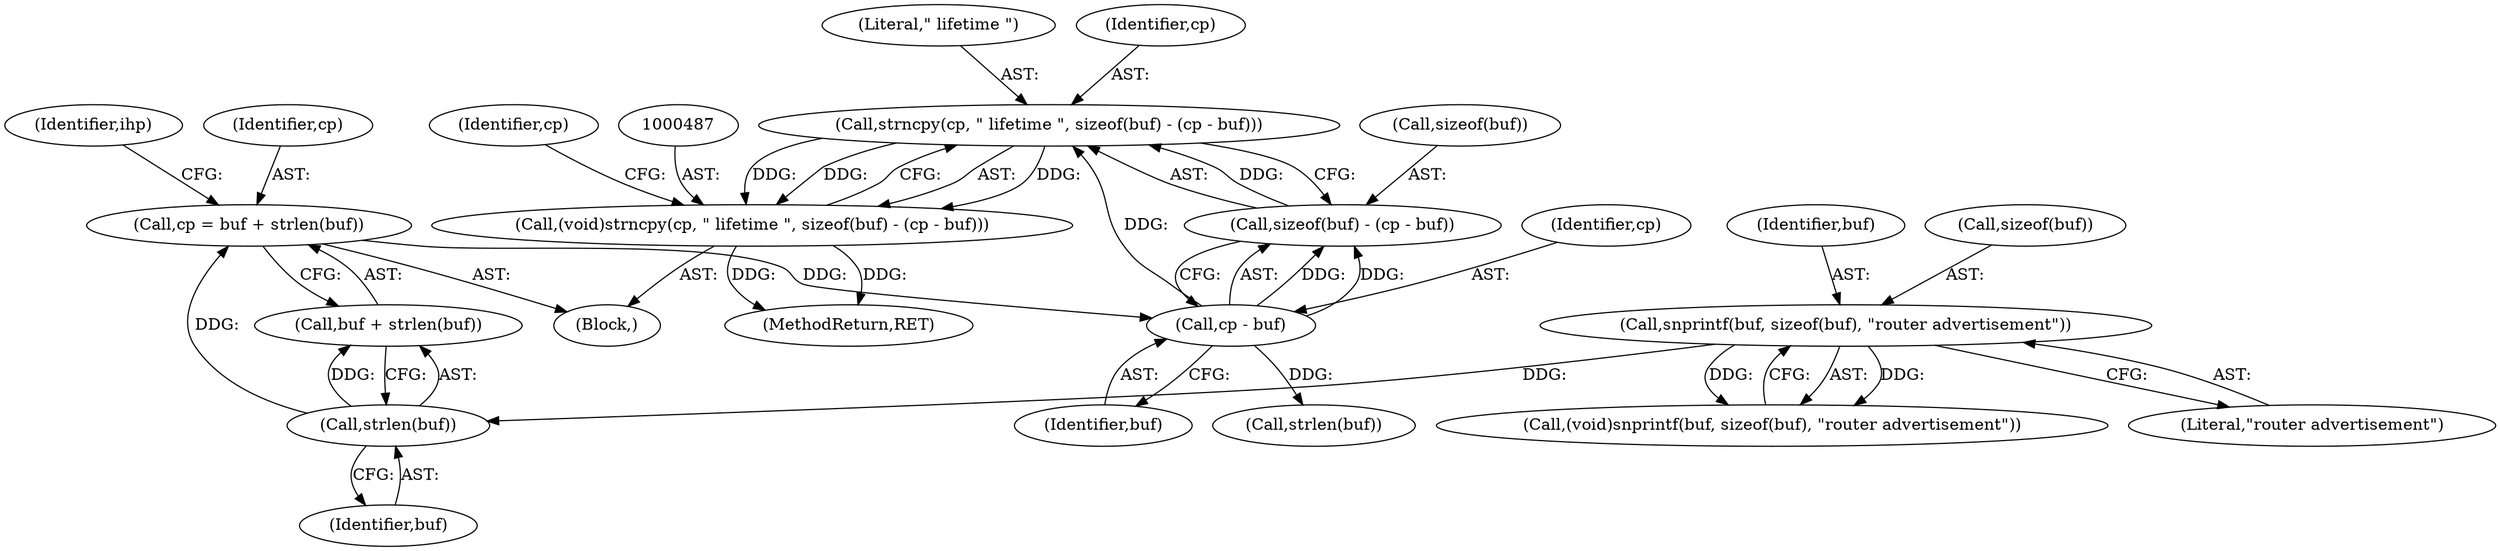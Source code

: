 digraph "0_tcpdump_2b62d1dda41590db29368ec7ba5f4faf3464765a@API" {
"1000488" [label="(Call,strncpy(cp, \" lifetime \", sizeof(buf) - (cp - buf)))"];
"1000494" [label="(Call,cp - buf)"];
"1000469" [label="(Call,cp = buf + strlen(buf))"];
"1000473" [label="(Call,strlen(buf))"];
"1000464" [label="(Call,snprintf(buf, sizeof(buf), \"router advertisement\"))"];
"1000491" [label="(Call,sizeof(buf) - (cp - buf))"];
"1000486" [label="(Call,(void)strncpy(cp, \" lifetime \", sizeof(buf) - (cp - buf)))"];
"1000490" [label="(Literal,\" lifetime \")"];
"1000489" [label="(Identifier,cp)"];
"1000469" [label="(Call,cp = buf + strlen(buf))"];
"1000491" [label="(Call,sizeof(buf) - (cp - buf))"];
"1000495" [label="(Identifier,cp)"];
"1000470" [label="(Identifier,cp)"];
"1000486" [label="(Call,(void)strncpy(cp, \" lifetime \", sizeof(buf) - (cp - buf)))"];
"1000462" [label="(Call,(void)snprintf(buf, sizeof(buf), \"router advertisement\"))"];
"1000492" [label="(Call,sizeof(buf))"];
"1000498" [label="(Identifier,cp)"];
"1000494" [label="(Call,cp - buf)"];
"1000476" [label="(Identifier,ihp)"];
"1000456" [label="(Block,)"];
"1000473" [label="(Call,strlen(buf))"];
"1000474" [label="(Identifier,buf)"];
"1000465" [label="(Identifier,buf)"];
"1000468" [label="(Literal,\"router advertisement\")"];
"1000501" [label="(Call,strlen(buf))"];
"1000466" [label="(Call,sizeof(buf))"];
"1000496" [label="(Identifier,buf)"];
"1000464" [label="(Call,snprintf(buf, sizeof(buf), \"router advertisement\"))"];
"1001260" [label="(MethodReturn,RET)"];
"1000471" [label="(Call,buf + strlen(buf))"];
"1000488" [label="(Call,strncpy(cp, \" lifetime \", sizeof(buf) - (cp - buf)))"];
"1000488" -> "1000486"  [label="AST: "];
"1000488" -> "1000491"  [label="CFG: "];
"1000489" -> "1000488"  [label="AST: "];
"1000490" -> "1000488"  [label="AST: "];
"1000491" -> "1000488"  [label="AST: "];
"1000486" -> "1000488"  [label="CFG: "];
"1000488" -> "1000486"  [label="DDG: "];
"1000488" -> "1000486"  [label="DDG: "];
"1000488" -> "1000486"  [label="DDG: "];
"1000494" -> "1000488"  [label="DDG: "];
"1000491" -> "1000488"  [label="DDG: "];
"1000494" -> "1000491"  [label="AST: "];
"1000494" -> "1000496"  [label="CFG: "];
"1000495" -> "1000494"  [label="AST: "];
"1000496" -> "1000494"  [label="AST: "];
"1000491" -> "1000494"  [label="CFG: "];
"1000494" -> "1000491"  [label="DDG: "];
"1000494" -> "1000491"  [label="DDG: "];
"1000469" -> "1000494"  [label="DDG: "];
"1000494" -> "1000501"  [label="DDG: "];
"1000469" -> "1000456"  [label="AST: "];
"1000469" -> "1000471"  [label="CFG: "];
"1000470" -> "1000469"  [label="AST: "];
"1000471" -> "1000469"  [label="AST: "];
"1000476" -> "1000469"  [label="CFG: "];
"1000473" -> "1000469"  [label="DDG: "];
"1000473" -> "1000471"  [label="AST: "];
"1000473" -> "1000474"  [label="CFG: "];
"1000474" -> "1000473"  [label="AST: "];
"1000471" -> "1000473"  [label="CFG: "];
"1000473" -> "1000471"  [label="DDG: "];
"1000464" -> "1000473"  [label="DDG: "];
"1000464" -> "1000462"  [label="AST: "];
"1000464" -> "1000468"  [label="CFG: "];
"1000465" -> "1000464"  [label="AST: "];
"1000466" -> "1000464"  [label="AST: "];
"1000468" -> "1000464"  [label="AST: "];
"1000462" -> "1000464"  [label="CFG: "];
"1000464" -> "1000462"  [label="DDG: "];
"1000464" -> "1000462"  [label="DDG: "];
"1000492" -> "1000491"  [label="AST: "];
"1000486" -> "1000456"  [label="AST: "];
"1000487" -> "1000486"  [label="AST: "];
"1000498" -> "1000486"  [label="CFG: "];
"1000486" -> "1001260"  [label="DDG: "];
"1000486" -> "1001260"  [label="DDG: "];
}
